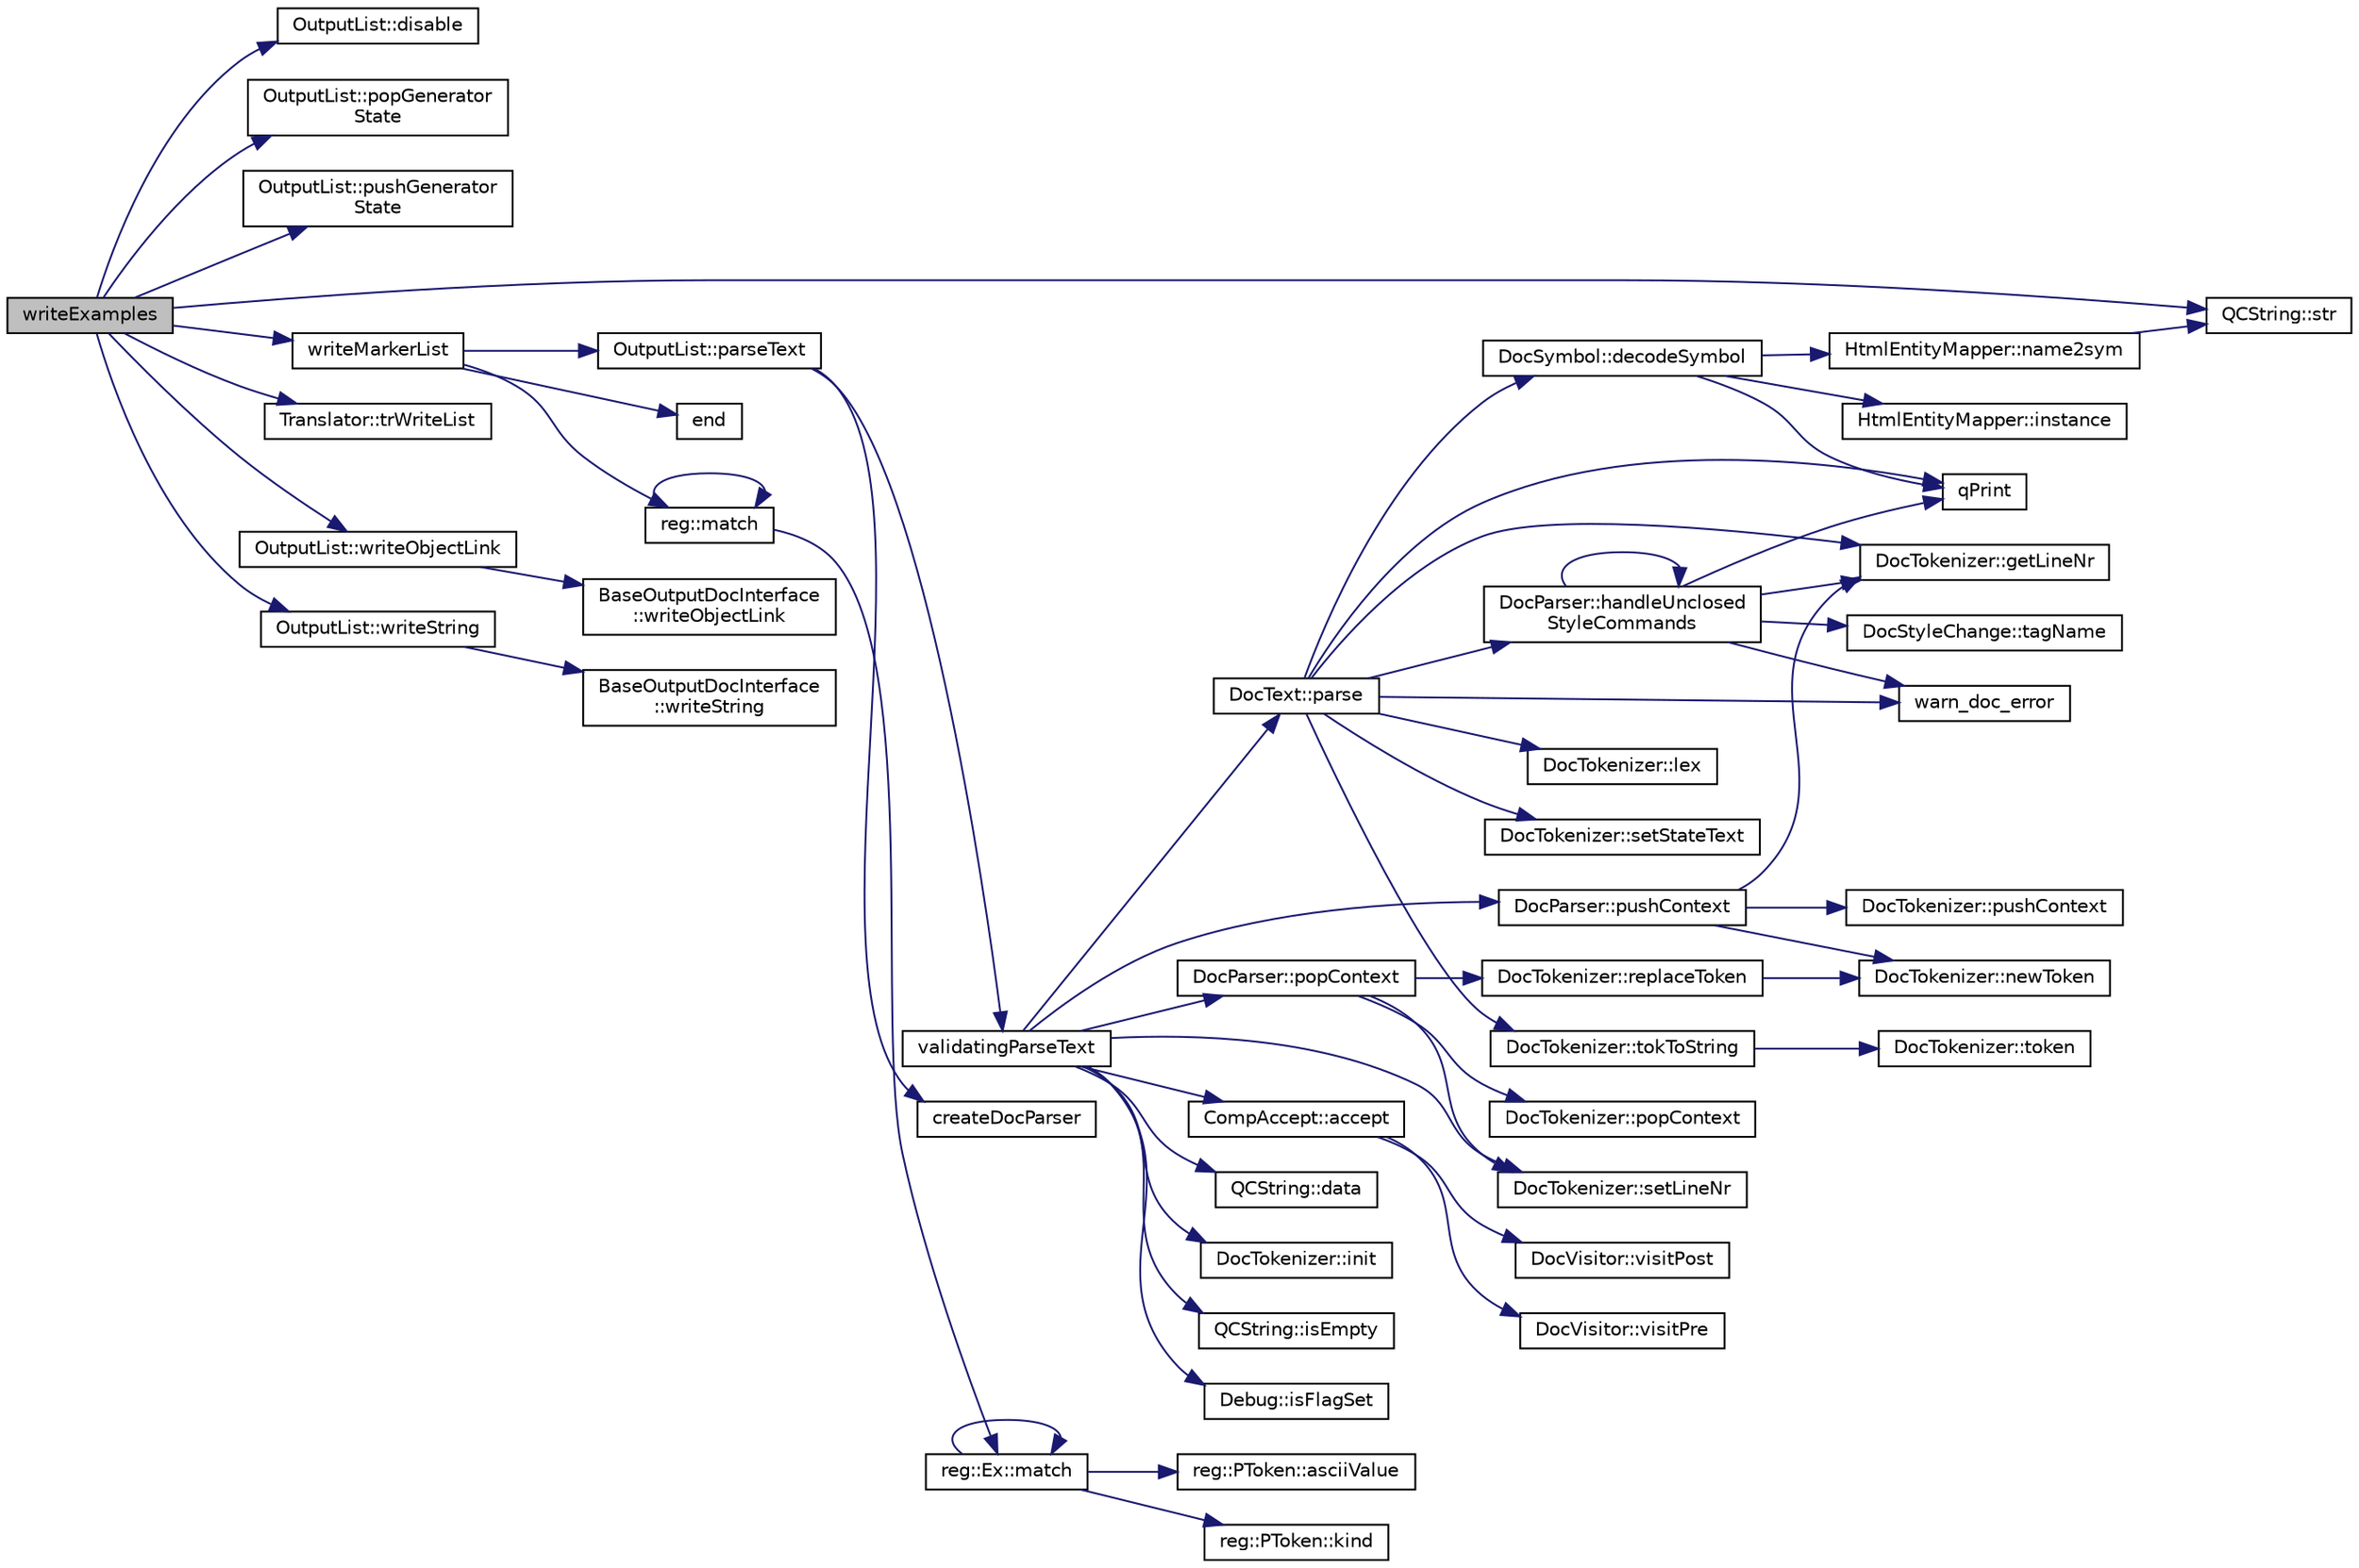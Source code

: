 digraph "writeExamples"
{
 // LATEX_PDF_SIZE
  edge [fontname="Helvetica",fontsize="10",labelfontname="Helvetica",labelfontsize="10"];
  node [fontname="Helvetica",fontsize="10",shape=record];
  rankdir="LR";
  Node1 [label="writeExamples",height=0.2,width=0.4,color="black", fillcolor="grey75", style="filled", fontcolor="black",tooltip=" "];
  Node1 -> Node2 [color="midnightblue",fontsize="10",style="solid",fontname="Helvetica"];
  Node2 [label="OutputList::disable",height=0.2,width=0.4,color="black", fillcolor="white", style="filled",URL="$classOutputList.html#a22f8c17b8c14518aa55f8af3c2abab0f",tooltip=" "];
  Node1 -> Node3 [color="midnightblue",fontsize="10",style="solid",fontname="Helvetica"];
  Node3 [label="OutputList::popGenerator\lState",height=0.2,width=0.4,color="black", fillcolor="white", style="filled",URL="$classOutputList.html#a94eb1af2ea07425ef1faa539d24adcf8",tooltip=" "];
  Node1 -> Node4 [color="midnightblue",fontsize="10",style="solid",fontname="Helvetica"];
  Node4 [label="OutputList::pushGenerator\lState",height=0.2,width=0.4,color="black", fillcolor="white", style="filled",URL="$classOutputList.html#a885957a64f7d87aefb663c4ec903188f",tooltip=" "];
  Node1 -> Node5 [color="midnightblue",fontsize="10",style="solid",fontname="Helvetica"];
  Node5 [label="QCString::str",height=0.2,width=0.4,color="black", fillcolor="white", style="filled",URL="$classQCString.html#a9824b07232eea418ab3b3e7dc3178eec",tooltip=" "];
  Node1 -> Node6 [color="midnightblue",fontsize="10",style="solid",fontname="Helvetica"];
  Node6 [label="Translator::trWriteList",height=0.2,width=0.4,color="black", fillcolor="white", style="filled",URL="$classTranslator.html#a31e719b4e290a359ddbb78132bf3f494",tooltip=" "];
  Node1 -> Node7 [color="midnightblue",fontsize="10",style="solid",fontname="Helvetica"];
  Node7 [label="writeMarkerList",height=0.2,width=0.4,color="black", fillcolor="white", style="filled",URL="$util_8cpp.html#ae241503d7e4252f10ab58d6bacc87973",tooltip=" "];
  Node7 -> Node8 [color="midnightblue",fontsize="10",style="solid",fontname="Helvetica"];
  Node8 [label="end",height=0.2,width=0.4,color="black", fillcolor="white", style="filled",URL="$dir_8cpp.html#abb4720f72b574f81dc4f7aea0e653a64",tooltip=" "];
  Node7 -> Node9 [color="midnightblue",fontsize="10",style="solid",fontname="Helvetica"];
  Node9 [label="reg::match",height=0.2,width=0.4,color="black", fillcolor="white", style="filled",URL="$namespacereg.html#a1a29dcc7e2ccf462503adc5d496881ae",tooltip=" "];
  Node9 -> Node9 [color="midnightblue",fontsize="10",style="solid",fontname="Helvetica"];
  Node9 -> Node10 [color="midnightblue",fontsize="10",style="solid",fontname="Helvetica"];
  Node10 [label="reg::Ex::match",height=0.2,width=0.4,color="black", fillcolor="white", style="filled",URL="$classreg_1_1Ex.html#a9fc6293038a87e8995a13c0fdfd11499",tooltip=" "];
  Node10 -> Node11 [color="midnightblue",fontsize="10",style="solid",fontname="Helvetica"];
  Node11 [label="reg::PToken::asciiValue",height=0.2,width=0.4,color="black", fillcolor="white", style="filled",URL="$classreg_1_1PToken.html#a34589c92a4e8ff59eb14c5536e760929",tooltip=" "];
  Node10 -> Node12 [color="midnightblue",fontsize="10",style="solid",fontname="Helvetica"];
  Node12 [label="reg::PToken::kind",height=0.2,width=0.4,color="black", fillcolor="white", style="filled",URL="$classreg_1_1PToken.html#a5b947291aff91a346d6526074989a9fa",tooltip=" "];
  Node10 -> Node10 [color="midnightblue",fontsize="10",style="solid",fontname="Helvetica"];
  Node7 -> Node13 [color="midnightblue",fontsize="10",style="solid",fontname="Helvetica"];
  Node13 [label="OutputList::parseText",height=0.2,width=0.4,color="black", fillcolor="white", style="filled",URL="$classOutputList.html#adfdcf2ba925f05be8beb8cf43deb168a",tooltip=" "];
  Node13 -> Node14 [color="midnightblue",fontsize="10",style="solid",fontname="Helvetica"];
  Node14 [label="createDocParser",height=0.2,width=0.4,color="black", fillcolor="white", style="filled",URL="$docparser_8cpp.html#a00e008a1b49a5878df53ac31ac3e354d",tooltip=" "];
  Node13 -> Node15 [color="midnightblue",fontsize="10",style="solid",fontname="Helvetica"];
  Node15 [label="validatingParseText",height=0.2,width=0.4,color="black", fillcolor="white", style="filled",URL="$docparser_8cpp.html#addfb341b6f73a94030c64eb1ce59351d",tooltip=" "];
  Node15 -> Node16 [color="midnightblue",fontsize="10",style="solid",fontname="Helvetica"];
  Node16 [label="CompAccept::accept",height=0.2,width=0.4,color="black", fillcolor="white", style="filled",URL="$classCompAccept.html#ac799791209a925933d3eb1e544a65acf",tooltip=" "];
  Node16 -> Node17 [color="midnightblue",fontsize="10",style="solid",fontname="Helvetica"];
  Node17 [label="DocVisitor::visitPost",height=0.2,width=0.4,color="black", fillcolor="white", style="filled",URL="$classDocVisitor.html#afc37187eb3ca61b7bb0b730636324966",tooltip=" "];
  Node16 -> Node18 [color="midnightblue",fontsize="10",style="solid",fontname="Helvetica"];
  Node18 [label="DocVisitor::visitPre",height=0.2,width=0.4,color="black", fillcolor="white", style="filled",URL="$classDocVisitor.html#ad19af23c9a793e7b224df2a9e63f8abb",tooltip=" "];
  Node15 -> Node19 [color="midnightblue",fontsize="10",style="solid",fontname="Helvetica"];
  Node19 [label="QCString::data",height=0.2,width=0.4,color="black", fillcolor="white", style="filled",URL="$classQCString.html#ac3aa3ac1a1c36d3305eba22a2eb0d098",tooltip=" "];
  Node15 -> Node20 [color="midnightblue",fontsize="10",style="solid",fontname="Helvetica"];
  Node20 [label="DocTokenizer::init",height=0.2,width=0.4,color="black", fillcolor="white", style="filled",URL="$classDocTokenizer.html#af12e04557e3425c3af6534c25b16e583",tooltip=" "];
  Node15 -> Node21 [color="midnightblue",fontsize="10",style="solid",fontname="Helvetica"];
  Node21 [label="QCString::isEmpty",height=0.2,width=0.4,color="black", fillcolor="white", style="filled",URL="$classQCString.html#a621c4090d69ad7d05ef8e5234376c3d8",tooltip=" "];
  Node15 -> Node22 [color="midnightblue",fontsize="10",style="solid",fontname="Helvetica"];
  Node22 [label="Debug::isFlagSet",height=0.2,width=0.4,color="black", fillcolor="white", style="filled",URL="$classDebug.html#a92b0668ebfb43903d82ad112bf6c84e1",tooltip=" "];
  Node15 -> Node23 [color="midnightblue",fontsize="10",style="solid",fontname="Helvetica"];
  Node23 [label="DocText::parse",height=0.2,width=0.4,color="black", fillcolor="white", style="filled",URL="$classDocText.html#aada5a740aa0832964895e683340b76a5",tooltip=" "];
  Node23 -> Node24 [color="midnightblue",fontsize="10",style="solid",fontname="Helvetica"];
  Node24 [label="DocSymbol::decodeSymbol",height=0.2,width=0.4,color="black", fillcolor="white", style="filled",URL="$classDocSymbol.html#ae9924eba60c6ee0590b1fa8be11a7b0e",tooltip=" "];
  Node24 -> Node25 [color="midnightblue",fontsize="10",style="solid",fontname="Helvetica"];
  Node25 [label="HtmlEntityMapper::instance",height=0.2,width=0.4,color="black", fillcolor="white", style="filled",URL="$classHtmlEntityMapper.html#ae6ddba77b763691a6e3a1c9021e8d944",tooltip=" "];
  Node24 -> Node26 [color="midnightblue",fontsize="10",style="solid",fontname="Helvetica"];
  Node26 [label="HtmlEntityMapper::name2sym",height=0.2,width=0.4,color="black", fillcolor="white", style="filled",URL="$classHtmlEntityMapper.html#ae5a015b9df7e2e99420e8fe7d4adbd71",tooltip="Give code of the requested HTML entity name."];
  Node26 -> Node5 [color="midnightblue",fontsize="10",style="solid",fontname="Helvetica"];
  Node24 -> Node27 [color="midnightblue",fontsize="10",style="solid",fontname="Helvetica"];
  Node27 [label="qPrint",height=0.2,width=0.4,color="black", fillcolor="white", style="filled",URL="$qcstring_8h.html#a9851ebb5ae2f65b4d2b1d08421edbfd2",tooltip=" "];
  Node23 -> Node28 [color="midnightblue",fontsize="10",style="solid",fontname="Helvetica"];
  Node28 [label="DocTokenizer::getLineNr",height=0.2,width=0.4,color="black", fillcolor="white", style="filled",URL="$classDocTokenizer.html#ae5366d3fa4095f81903bcc38ca7c88c7",tooltip=" "];
  Node23 -> Node29 [color="midnightblue",fontsize="10",style="solid",fontname="Helvetica"];
  Node29 [label="DocParser::handleUnclosed\lStyleCommands",height=0.2,width=0.4,color="black", fillcolor="white", style="filled",URL="$classDocParser.html#af097a0f67abbe29e09a9956e88eb7642",tooltip=" "];
  Node29 -> Node28 [color="midnightblue",fontsize="10",style="solid",fontname="Helvetica"];
  Node29 -> Node29 [color="midnightblue",fontsize="10",style="solid",fontname="Helvetica"];
  Node29 -> Node27 [color="midnightblue",fontsize="10",style="solid",fontname="Helvetica"];
  Node29 -> Node30 [color="midnightblue",fontsize="10",style="solid",fontname="Helvetica"];
  Node30 [label="DocStyleChange::tagName",height=0.2,width=0.4,color="black", fillcolor="white", style="filled",URL="$classDocStyleChange.html#a44ca0ca006829c1ca5d0fb87cb699a84",tooltip=" "];
  Node29 -> Node31 [color="midnightblue",fontsize="10",style="solid",fontname="Helvetica"];
  Node31 [label="warn_doc_error",height=0.2,width=0.4,color="black", fillcolor="white", style="filled",URL="$message_8cpp.html#a64240af0f75c8052d6bb3a4d1c684936",tooltip=" "];
  Node23 -> Node32 [color="midnightblue",fontsize="10",style="solid",fontname="Helvetica"];
  Node32 [label="DocTokenizer::lex",height=0.2,width=0.4,color="black", fillcolor="white", style="filled",URL="$classDocTokenizer.html#a8986c06e98f6abf4c375fc8a3629a3b8",tooltip=" "];
  Node23 -> Node27 [color="midnightblue",fontsize="10",style="solid",fontname="Helvetica"];
  Node23 -> Node33 [color="midnightblue",fontsize="10",style="solid",fontname="Helvetica"];
  Node33 [label="DocTokenizer::setStateText",height=0.2,width=0.4,color="black", fillcolor="white", style="filled",URL="$classDocTokenizer.html#aace7e3d8edd67ef73441256379557aea",tooltip=" "];
  Node23 -> Node34 [color="midnightblue",fontsize="10",style="solid",fontname="Helvetica"];
  Node34 [label="DocTokenizer::tokToString",height=0.2,width=0.4,color="black", fillcolor="white", style="filled",URL="$classDocTokenizer.html#a37658bdc27c38125a5adc9e3278df7a4",tooltip=" "];
  Node34 -> Node35 [color="midnightblue",fontsize="10",style="solid",fontname="Helvetica"];
  Node35 [label="DocTokenizer::token",height=0.2,width=0.4,color="black", fillcolor="white", style="filled",URL="$classDocTokenizer.html#a060403865cc48ca7f55af46d8272282c",tooltip=" "];
  Node23 -> Node31 [color="midnightblue",fontsize="10",style="solid",fontname="Helvetica"];
  Node15 -> Node36 [color="midnightblue",fontsize="10",style="solid",fontname="Helvetica"];
  Node36 [label="DocParser::popContext",height=0.2,width=0.4,color="black", fillcolor="white", style="filled",URL="$classDocParser.html#aa05ab8dc59dfa50633146bdba08db5f0",tooltip=" "];
  Node36 -> Node37 [color="midnightblue",fontsize="10",style="solid",fontname="Helvetica"];
  Node37 [label="DocTokenizer::popContext",height=0.2,width=0.4,color="black", fillcolor="white", style="filled",URL="$classDocTokenizer.html#ae2407880f57f0b80f4f803d369776189",tooltip=" "];
  Node36 -> Node38 [color="midnightblue",fontsize="10",style="solid",fontname="Helvetica"];
  Node38 [label="DocTokenizer::replaceToken",height=0.2,width=0.4,color="black", fillcolor="white", style="filled",URL="$classDocTokenizer.html#adaba8ac7ccf13a890b8dd6b75c4c7f1c",tooltip=" "];
  Node38 -> Node39 [color="midnightblue",fontsize="10",style="solid",fontname="Helvetica"];
  Node39 [label="DocTokenizer::newToken",height=0.2,width=0.4,color="black", fillcolor="white", style="filled",URL="$classDocTokenizer.html#a159392684d28427405729197970bbe6f",tooltip=" "];
  Node36 -> Node40 [color="midnightblue",fontsize="10",style="solid",fontname="Helvetica"];
  Node40 [label="DocTokenizer::setLineNr",height=0.2,width=0.4,color="black", fillcolor="white", style="filled",URL="$classDocTokenizer.html#a2ffd450e14852a41762e405e33efed7d",tooltip=" "];
  Node15 -> Node41 [color="midnightblue",fontsize="10",style="solid",fontname="Helvetica"];
  Node41 [label="DocParser::pushContext",height=0.2,width=0.4,color="black", fillcolor="white", style="filled",URL="$classDocParser.html#af278dab51b58124b32a625d709a29d97",tooltip=" "];
  Node41 -> Node28 [color="midnightblue",fontsize="10",style="solid",fontname="Helvetica"];
  Node41 -> Node39 [color="midnightblue",fontsize="10",style="solid",fontname="Helvetica"];
  Node41 -> Node42 [color="midnightblue",fontsize="10",style="solid",fontname="Helvetica"];
  Node42 [label="DocTokenizer::pushContext",height=0.2,width=0.4,color="black", fillcolor="white", style="filled",URL="$classDocTokenizer.html#ab0ed44ca62a9c1f9a33f3be549b9bd2f",tooltip=" "];
  Node15 -> Node40 [color="midnightblue",fontsize="10",style="solid",fontname="Helvetica"];
  Node1 -> Node43 [color="midnightblue",fontsize="10",style="solid",fontname="Helvetica"];
  Node43 [label="OutputList::writeObjectLink",height=0.2,width=0.4,color="black", fillcolor="white", style="filled",URL="$classOutputList.html#a411807a84d5f9e2fb716a0f66bde56b6",tooltip=" "];
  Node43 -> Node44 [color="midnightblue",fontsize="10",style="solid",fontname="Helvetica"];
  Node44 [label="BaseOutputDocInterface\l::writeObjectLink",height=0.2,width=0.4,color="black", fillcolor="white", style="filled",URL="$classBaseOutputDocInterface.html#a53257bf6d93156b0b5763f0b7cee34d8",tooltip=" "];
  Node1 -> Node45 [color="midnightblue",fontsize="10",style="solid",fontname="Helvetica"];
  Node45 [label="OutputList::writeString",height=0.2,width=0.4,color="black", fillcolor="white", style="filled",URL="$classOutputList.html#a07cac8a8981da35314f77d8f3edb7f76",tooltip=" "];
  Node45 -> Node46 [color="midnightblue",fontsize="10",style="solid",fontname="Helvetica"];
  Node46 [label="BaseOutputDocInterface\l::writeString",height=0.2,width=0.4,color="black", fillcolor="white", style="filled",URL="$classBaseOutputDocInterface.html#a1b8c0b05080d0e73bc10a0dfaeb03320",tooltip=" "];
}
